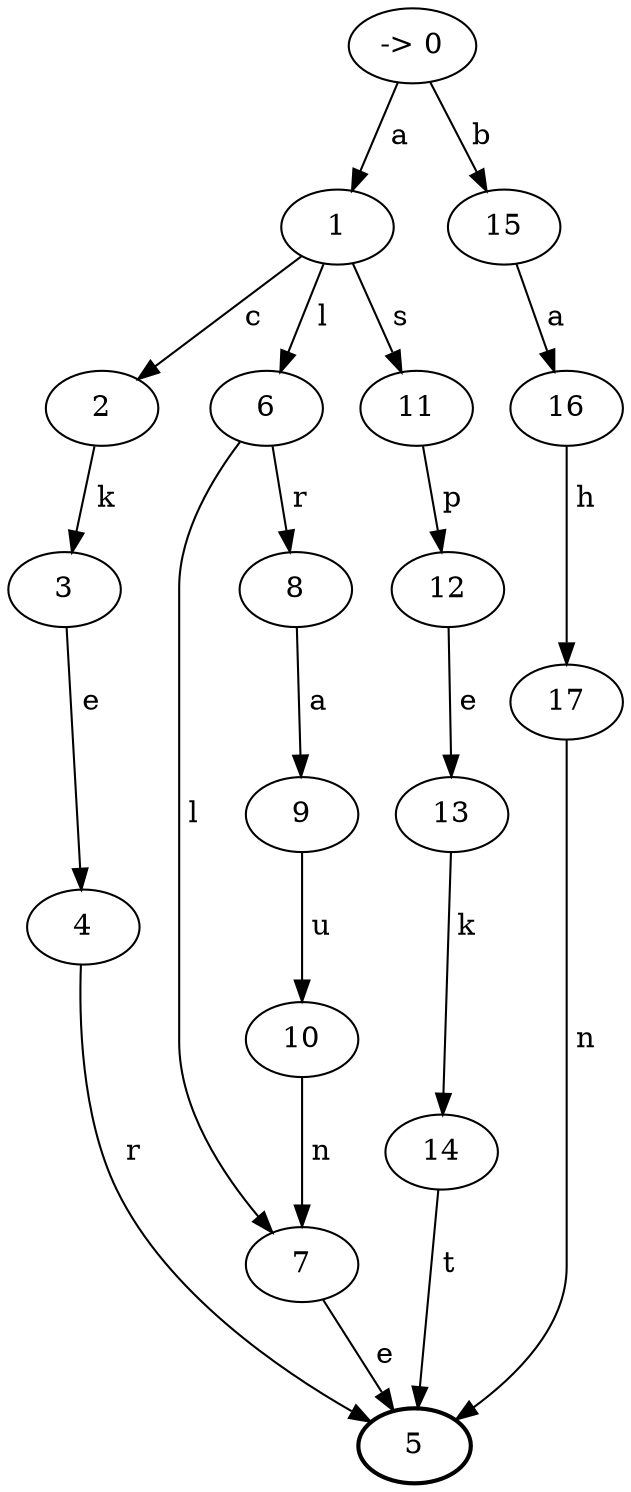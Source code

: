 digraph Automaton {
	0 [label="-> 0"]
	node [style=solid]
	1
	node [style=solid]
	2
	node [style=solid]
	3
	node [style=solid]
	4
	node [style=solid]
	node [style=bold]
	5
	node [style=solid]
	6
	node [style=solid]
	7
	node [style=solid]
	8
	node [style=solid]
	9
	node [style=solid]
	10
	node [style=solid]
	11
	node [style=solid]
	12
	node [style=solid]
	13
	node [style=solid]
	14
	node [style=solid]
	15
	node [style=solid]
	16
	node [style=solid]
	17
	node [style=solid]
	0 -> 1 [label=" a "]
	0 -> 15 [label=" b "]
	1 -> 2 [label=" c "]
	1 -> 6 [label=" l "]
	1 -> 11 [label=" s "]
	2 -> 3 [label=" k "]
	3 -> 4 [label=" e "]
	4 -> 5 [label=" r "]
	6 -> 7 [label=" l "]
	6 -> 8 [label=" r "]
	7 -> 5 [label=" e "]
	8 -> 9 [label=" a "]
	9 -> 10 [label=" u "]
	10 -> 7 [label=" n "]
	11 -> 12 [label=" p "]
	12 -> 13 [label=" e "]
	13 -> 14 [label=" k "]
	14 -> 5 [label=" t "]
	15 -> 16 [label=" a "]
	16 -> 17 [label=" h "]
	17 -> 5 [label=" n "]
}
